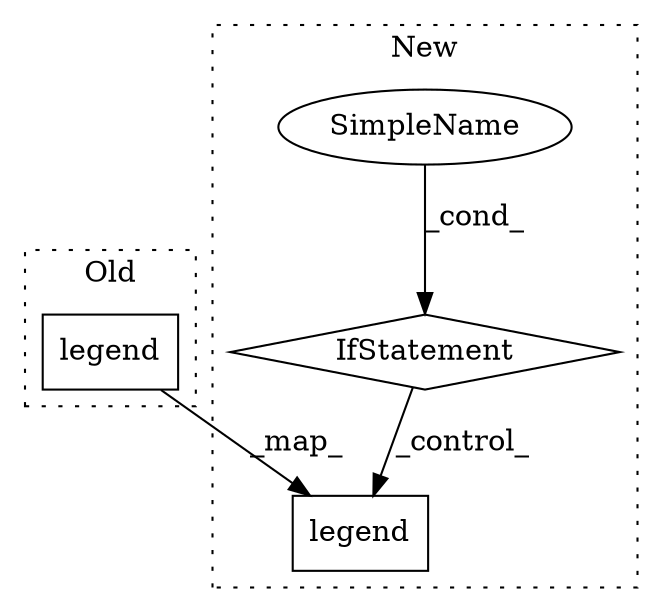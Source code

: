 digraph G {
subgraph cluster0 {
1 [label="legend" a="32" s="2143,2175" l="7,1" shape="box"];
label = "Old";
style="dotted";
}
subgraph cluster1 {
2 [label="legend" a="32" s="2170,2202" l="7,1" shape="box"];
3 [label="SimpleName" a="42" s="" l="" shape="ellipse"];
4 [label="IfStatement" a="25" s="2125,2140" l="4,2" shape="diamond"];
label = "New";
style="dotted";
}
1 -> 2 [label="_map_"];
3 -> 4 [label="_cond_"];
4 -> 2 [label="_control_"];
}